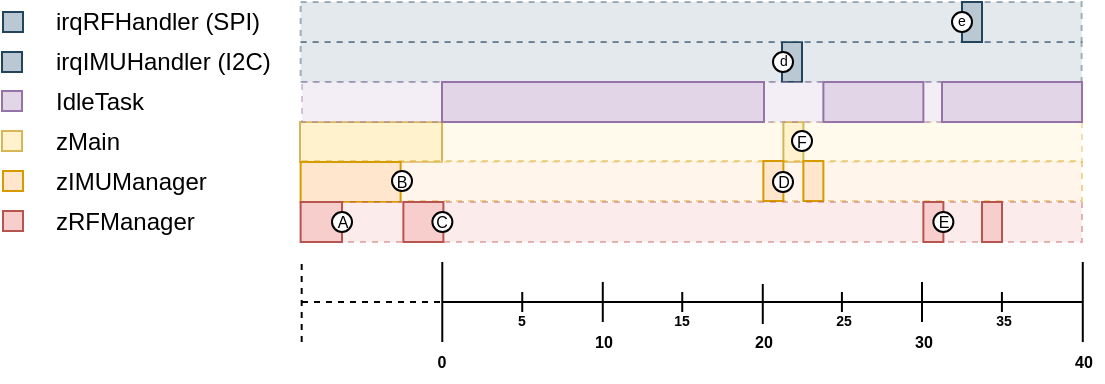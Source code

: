 <mxfile version="12.3.2" type="device" pages="1"><diagram id="cSuGzzFekDDAHzRVUqsY" name="1"><mxGraphModel dx="2354" dy="693" grid="1" gridSize="10" guides="1" tooltips="1" connect="1" arrows="1" fold="1" page="1" pageScale="1" pageWidth="1169" pageHeight="827" math="0" shadow="0"><root><mxCell id="0"/><mxCell id="1" parent="0"/><mxCell id="rkOUXAN77iIOM3Mfhc3u-1" value="" style="endArrow=none;html=1;" parent="1" edge="1"><mxGeometry width="50" height="50" relative="1" as="geometry"><mxPoint x="-659.61" y="390" as="sourcePoint"/><mxPoint x="-339.81" y="390" as="targetPoint"/></mxGeometry></mxCell><mxCell id="rkOUXAN77iIOM3Mfhc3u-5" value="" style="endArrow=none;html=1;" parent="1" edge="1"><mxGeometry width="50" height="50" relative="1" as="geometry"><mxPoint x="-579.61" y="400" as="sourcePoint"/><mxPoint x="-579.61" y="380" as="targetPoint"/></mxGeometry></mxCell><mxCell id="rkOUXAN77iIOM3Mfhc3u-6" value="" style="endArrow=none;html=1;" parent="1" edge="1"><mxGeometry width="50" height="50" relative="1" as="geometry"><mxPoint x="-499.61" y="401" as="sourcePoint"/><mxPoint x="-499.61" y="381" as="targetPoint"/></mxGeometry></mxCell><mxCell id="rkOUXAN77iIOM3Mfhc3u-7" value="" style="endArrow=none;html=1;" parent="1" edge="1"><mxGeometry width="50" height="50" relative="1" as="geometry"><mxPoint x="-420.01" y="400" as="sourcePoint"/><mxPoint x="-420.01" y="380" as="targetPoint"/></mxGeometry></mxCell><mxCell id="rkOUXAN77iIOM3Mfhc3u-9" value="" style="endArrow=none;html=1;" parent="1" edge="1"><mxGeometry width="50" height="50" relative="1" as="geometry"><mxPoint x="-339.61" y="410" as="sourcePoint"/><mxPoint x="-339.61" y="370" as="targetPoint"/></mxGeometry></mxCell><mxCell id="rkOUXAN77iIOM3Mfhc3u-15" value="" style="endArrow=none;html=1;" parent="1" edge="1"><mxGeometry width="50" height="50" relative="1" as="geometry"><mxPoint x="-659.86" y="410" as="sourcePoint"/><mxPoint x="-659.86" y="370" as="targetPoint"/></mxGeometry></mxCell><mxCell id="mVFFXMDGj7C6MJDyE9RA-14" value="" style="text;html=1;align=center;verticalAlign=middle;whiteSpace=wrap;rounded=0;fontSize=11;fillColor=#ffe6cc;strokeColor=#d79b00;" parent="1" vertex="1"><mxGeometry x="-879.5" y="324.5" width="10.0" height="10" as="geometry"/></mxCell><mxCell id="mVFFXMDGj7C6MJDyE9RA-17" value="zIMUManager" style="text;html=1;strokeColor=none;fillColor=none;align=left;verticalAlign=middle;whiteSpace=wrap;rounded=0;" parent="1" vertex="1"><mxGeometry x="-854.81" y="319.5" width="86" height="20" as="geometry"/></mxCell><mxCell id="DTuaA2-jYgeu0PcUdBHZ-1" value="zRFManager" style="text;html=1;strokeColor=none;fillColor=none;align=left;verticalAlign=middle;whiteSpace=wrap;rounded=0;" parent="1" vertex="1"><mxGeometry x="-854.81" y="340" width="85" height="20" as="geometry"/></mxCell><mxCell id="DTuaA2-jYgeu0PcUdBHZ-3" value="" style="text;html=1;align=center;verticalAlign=middle;whiteSpace=wrap;rounded=0;fontSize=11;fillColor=#f8cecc;strokeColor=#b85450;" parent="1" vertex="1"><mxGeometry x="-879.5" y="344.5" width="10.0" height="10" as="geometry"/></mxCell><mxCell id="DTuaA2-jYgeu0PcUdBHZ-25" value="zMain" style="text;html=1;strokeColor=none;fillColor=none;align=left;verticalAlign=middle;whiteSpace=wrap;rounded=0;" parent="1" vertex="1"><mxGeometry x="-854.81" y="300" width="45" height="20" as="geometry"/></mxCell><mxCell id="DTuaA2-jYgeu0PcUdBHZ-26" value="" style="rounded=0;whiteSpace=wrap;html=1;fillColor=#fff2cc;strokeColor=#d6b656;" parent="1" vertex="1"><mxGeometry x="-880" y="304.5" width="10" height="10" as="geometry"/></mxCell><mxCell id="k1w1IN7rpTPUnMOPxRSH-24" value="" style="endArrow=none;html=1;dashed=1;" parent="1" edge="1"><mxGeometry width="50" height="50" relative="1" as="geometry"><mxPoint x="-730" y="390" as="sourcePoint"/><mxPoint x="-660" y="390" as="targetPoint"/></mxGeometry></mxCell><mxCell id="k1w1IN7rpTPUnMOPxRSH-25" value="" style="endArrow=none;html=1;dashed=1;" parent="1" edge="1"><mxGeometry width="50" height="50" relative="1" as="geometry"><mxPoint x="-730.16" y="410" as="sourcePoint"/><mxPoint x="-730.16" y="370" as="targetPoint"/></mxGeometry></mxCell><mxCell id="j9ezfhy0TxpP28smiaYs-186" value="10" style="text;html=1;strokeColor=none;fillColor=none;align=center;verticalAlign=middle;whiteSpace=wrap;rounded=0;fontSize=8;fontStyle=1" parent="1" vertex="1"><mxGeometry x="-589.41" y="400" width="19.6" height="20" as="geometry"/></mxCell><mxCell id="j9ezfhy0TxpP28smiaYs-187" value="20" style="text;html=1;strokeColor=none;fillColor=none;align=center;verticalAlign=middle;whiteSpace=wrap;rounded=0;fontSize=8;fontStyle=1" parent="1" vertex="1"><mxGeometry x="-509.41" y="400" width="19.6" height="20" as="geometry"/></mxCell><mxCell id="j9ezfhy0TxpP28smiaYs-188" value="0" style="text;html=1;strokeColor=none;fillColor=none;align=center;verticalAlign=middle;whiteSpace=wrap;rounded=0;fontSize=8;fontStyle=1" parent="1" vertex="1"><mxGeometry x="-669.61" y="410" width="19.8" height="20" as="geometry"/></mxCell><mxCell id="j9ezfhy0TxpP28smiaYs-189" value="30" style="text;html=1;strokeColor=none;fillColor=none;align=center;verticalAlign=middle;whiteSpace=wrap;rounded=0;fontSize=8;fontStyle=1" parent="1" vertex="1"><mxGeometry x="-429.41" y="400" width="19.6" height="20" as="geometry"/></mxCell><mxCell id="j9ezfhy0TxpP28smiaYs-190" value="40" style="text;html=1;strokeColor=none;fillColor=none;align=center;verticalAlign=middle;whiteSpace=wrap;rounded=0;fontSize=8;fontStyle=1" parent="1" vertex="1"><mxGeometry x="-349.41" y="410" width="19.6" height="20" as="geometry"/></mxCell><mxCell id="j9ezfhy0TxpP28smiaYs-367" value="" style="endArrow=none;html=1;" parent="1" edge="1"><mxGeometry width="50" height="50" relative="1" as="geometry"><mxPoint x="-619.88" y="395" as="sourcePoint"/><mxPoint x="-619.88" y="385" as="targetPoint"/></mxGeometry></mxCell><mxCell id="j9ezfhy0TxpP28smiaYs-368" value="" style="endArrow=none;html=1;" parent="1" edge="1"><mxGeometry width="50" height="50" relative="1" as="geometry"><mxPoint x="-539.88" y="395" as="sourcePoint"/><mxPoint x="-539.88" y="385" as="targetPoint"/></mxGeometry></mxCell><mxCell id="j9ezfhy0TxpP28smiaYs-372" value="" style="endArrow=none;html=1;" parent="1" edge="1"><mxGeometry width="50" height="50" relative="1" as="geometry"><mxPoint x="-460.04" y="395" as="sourcePoint"/><mxPoint x="-460.04" y="385" as="targetPoint"/></mxGeometry></mxCell><mxCell id="j9ezfhy0TxpP28smiaYs-373" value="" style="endArrow=none;html=1;" parent="1" edge="1"><mxGeometry width="50" height="50" relative="1" as="geometry"><mxPoint x="-380.04" y="395" as="sourcePoint"/><mxPoint x="-380.04" y="385" as="targetPoint"/></mxGeometry></mxCell><mxCell id="j9ezfhy0TxpP28smiaYs-375" value="5" style="text;html=1;strokeColor=none;fillColor=none;align=center;verticalAlign=middle;whiteSpace=wrap;rounded=0;fontSize=7;fontStyle=1" parent="1" vertex="1"><mxGeometry x="-629.81" y="390" width="19.6" height="20" as="geometry"/></mxCell><mxCell id="j9ezfhy0TxpP28smiaYs-376" value="15" style="text;html=1;strokeColor=none;fillColor=none;align=center;verticalAlign=middle;whiteSpace=wrap;rounded=0;fontSize=7;fontStyle=1" parent="1" vertex="1"><mxGeometry x="-549.61" y="390" width="19.6" height="20" as="geometry"/></mxCell><mxCell id="j9ezfhy0TxpP28smiaYs-377" value="25" style="text;html=1;strokeColor=none;fillColor=none;align=center;verticalAlign=middle;whiteSpace=wrap;rounded=0;fontSize=7;fontStyle=1" parent="1" vertex="1"><mxGeometry x="-469.41" y="390" width="19.6" height="20" as="geometry"/></mxCell><mxCell id="j9ezfhy0TxpP28smiaYs-378" value="35" style="text;html=1;strokeColor=none;fillColor=none;align=center;verticalAlign=middle;whiteSpace=wrap;rounded=0;fontSize=7;fontStyle=1" parent="1" vertex="1"><mxGeometry x="-389.41" y="390" width="19.6" height="20" as="geometry"/></mxCell><mxCell id="pFYf5l3Ou9g-mMc2wg7k-3" value="" style="rounded=0;whiteSpace=wrap;html=1;fillColor=#bac8d3;strokeColor=#23445d;dashed=1;opacity=40;" parent="1" vertex="1"><mxGeometry x="-730.69" y="260" width="390.5" height="20" as="geometry"/></mxCell><mxCell id="pFYf5l3Ou9g-mMc2wg7k-4" value="" style="text;html=1;align=center;verticalAlign=middle;whiteSpace=wrap;rounded=0;fontSize=11;fillColor=#bac8d3;strokeColor=#23445d;" parent="1" vertex="1"><mxGeometry x="-880" y="265" width="10.0" height="10" as="geometry"/></mxCell><mxCell id="pFYf5l3Ou9g-mMc2wg7k-5" value="irqIMUHandler (I2C)" style="text;html=1;strokeColor=none;fillColor=none;align=left;verticalAlign=middle;whiteSpace=wrap;rounded=0;" parent="1" vertex="1"><mxGeometry x="-855" y="260" width="125" height="20" as="geometry"/></mxCell><mxCell id="pFYf5l3Ou9g-mMc2wg7k-8" value="" style="rounded=0;whiteSpace=wrap;html=1;fillColor=#bac8d3;strokeColor=#23445d;" parent="1" vertex="1"><mxGeometry x="-490" y="260" width="10" height="20" as="geometry"/></mxCell><mxCell id="pFYf5l3Ou9g-mMc2wg7k-10" value="d" style="ellipse;whiteSpace=wrap;html=1;aspect=fixed;fontSize=7;spacingRight=0;" parent="1" vertex="1"><mxGeometry x="-494.5" y="265" width="10" height="10" as="geometry"/></mxCell><mxCell id="fIS5cnIPtdWsrx3JStyj-1" value="" style="rounded=0;whiteSpace=wrap;html=1;fillColor=#bac8d3;strokeColor=#23445d;dashed=1;opacity=40;" parent="1" vertex="1"><mxGeometry x="-730.69" y="240" width="390.5" height="20" as="geometry"/></mxCell><mxCell id="fIS5cnIPtdWsrx3JStyj-2" value="" style="rounded=0;whiteSpace=wrap;html=1;fillColor=#bac8d3;strokeColor=#23445d;" parent="1" vertex="1"><mxGeometry x="-400" y="240" width="10" height="20" as="geometry"/></mxCell><mxCell id="fIS5cnIPtdWsrx3JStyj-3" value="e" style="ellipse;whiteSpace=wrap;html=1;aspect=fixed;fontSize=7;spacingRight=0;" parent="1" vertex="1"><mxGeometry x="-405.0" y="245" width="10" height="10" as="geometry"/></mxCell><mxCell id="fIS5cnIPtdWsrx3JStyj-4" value="irqRFHandler (SPI)" style="text;html=1;strokeColor=none;fillColor=none;align=left;verticalAlign=middle;whiteSpace=wrap;rounded=0;" parent="1" vertex="1"><mxGeometry x="-855" y="240" width="125" height="20" as="geometry"/></mxCell><mxCell id="fIS5cnIPtdWsrx3JStyj-5" value="" style="text;html=1;align=center;verticalAlign=middle;whiteSpace=wrap;rounded=0;fontSize=11;fillColor=#bac8d3;strokeColor=#23445d;" parent="1" vertex="1"><mxGeometry x="-879.5" y="245" width="10.0" height="10" as="geometry"/></mxCell><mxCell id="j9ezfhy0TxpP28smiaYs-318" value="" style="rounded=0;whiteSpace=wrap;html=1;strokeColor=#d6b656;fillColor=#fff2cc;dashed=1;opacity=40;" parent="1" vertex="1"><mxGeometry x="-730" y="300" width="390" height="20" as="geometry"/></mxCell><mxCell id="4M-pNYc3A5qvmiNOQtHQ-30" value="" style="rounded=0;whiteSpace=wrap;html=1;fillColor=#fff2cc;strokeColor=#d6b656;" parent="1" vertex="1"><mxGeometry x="-731" y="300" width="71" height="20" as="geometry"/></mxCell><mxCell id="4M-pNYc3A5qvmiNOQtHQ-129" value="" style="rounded=0;whiteSpace=wrap;html=1;fillColor=#fff2cc;strokeColor=#d6b656;" parent="1" vertex="1"><mxGeometry x="-489.31" y="300" width="10" height="20" as="geometry"/></mxCell><mxCell id="X_VAedyAPYrFVLIS0zvd-1" value="F" style="ellipse;whiteSpace=wrap;html=1;aspect=fixed;fontSize=8;" vertex="1" parent="1"><mxGeometry x="-485" y="304.5" width="10" height="10" as="geometry"/></mxCell><mxCell id="4M-pNYc3A5qvmiNOQtHQ-1" value="" style="rounded=0;whiteSpace=wrap;html=1;strokeColor=#d79b00;fillColor=#ffe6cc;dashed=1;opacity=40;" parent="1" vertex="1"><mxGeometry x="-730" y="319.5" width="390" height="20" as="geometry"/></mxCell><mxCell id="4M-pNYc3A5qvmiNOQtHQ-2" value="" style="rounded=0;whiteSpace=wrap;html=1;fillColor=#ffe6cc;strokeColor=#d79b00;" parent="1" vertex="1"><mxGeometry x="-730.69" y="320" width="50" height="20" as="geometry"/></mxCell><mxCell id="4M-pNYc3A5qvmiNOQtHQ-3" value="B" style="ellipse;whiteSpace=wrap;html=1;aspect=fixed;fontSize=8;spacingRight=0;" parent="1" vertex="1"><mxGeometry x="-685" y="324.5" width="10" height="10" as="geometry"/></mxCell><mxCell id="4M-pNYc3A5qvmiNOQtHQ-6" value="" style="rounded=0;whiteSpace=wrap;html=1;fillColor=#ffe6cc;strokeColor=#d79b00;" parent="1" vertex="1"><mxGeometry x="-499.31" y="319.5" width="10" height="20" as="geometry"/></mxCell><mxCell id="4M-pNYc3A5qvmiNOQtHQ-22" value="" style="rounded=0;whiteSpace=wrap;html=1;fillColor=#ffe6cc;strokeColor=#d79b00;" parent="1" vertex="1"><mxGeometry x="-479.31" y="319.5" width="10" height="20" as="geometry"/></mxCell><mxCell id="4M-pNYc3A5qvmiNOQtHQ-8" value="D" style="ellipse;whiteSpace=wrap;html=1;aspect=fixed;fontSize=8;" parent="1" vertex="1"><mxGeometry x="-494.5" y="325" width="10" height="10" as="geometry"/></mxCell><mxCell id="j9ezfhy0TxpP28smiaYs-272" value="" style="rounded=0;whiteSpace=wrap;html=1;strokeColor=#b85450;fillColor=#f8cecc;dashed=1;opacity=40;" parent="1" vertex="1"><mxGeometry x="-730" y="340" width="390" height="20" as="geometry"/></mxCell><mxCell id="j9ezfhy0TxpP28smiaYs-204" value="" style="rounded=0;whiteSpace=wrap;html=1;strokeColor=#b85450;fillColor=#f8cecc;" parent="1" vertex="1"><mxGeometry x="-390" y="340" width="10" height="20" as="geometry"/></mxCell><mxCell id="j9ezfhy0TxpP28smiaYs-205" value="" style="rounded=0;whiteSpace=wrap;html=1;fillColor=#f8cecc;strokeColor=#b85450;" parent="1" vertex="1"><mxGeometry x="-419.31" y="340" width="10" height="20" as="geometry"/></mxCell><mxCell id="j9ezfhy0TxpP28smiaYs-338" value="E" style="ellipse;whiteSpace=wrap;html=1;aspect=fixed;fontSize=8;spacingRight=0;" parent="1" vertex="1"><mxGeometry x="-414.31" y="345" width="10" height="10" as="geometry"/></mxCell><mxCell id="j9ezfhy0TxpP28smiaYs-138" value="" style="rounded=0;whiteSpace=wrap;html=1;fillColor=#f8cecc;strokeColor=#b85450;" parent="1" vertex="1"><mxGeometry x="-679.31" y="340" width="20" height="20" as="geometry"/></mxCell><mxCell id="MElpWSM9FPOYWnsPrE3x-22" value="" style="rounded=0;whiteSpace=wrap;html=1;fillColor=#f8cecc;strokeColor=#b85450;" parent="1" vertex="1"><mxGeometry x="-730.69" y="340" width="20.69" height="20" as="geometry"/></mxCell><mxCell id="j9ezfhy0TxpP28smiaYs-164" value="A" style="ellipse;whiteSpace=wrap;html=1;aspect=fixed;fontSize=8;spacingRight=-1;" parent="1" vertex="1"><mxGeometry x="-715" y="345" width="10" height="10" as="geometry"/></mxCell><mxCell id="j9ezfhy0TxpP28smiaYs-177" value="C" style="ellipse;whiteSpace=wrap;html=1;aspect=fixed;fontSize=8;align=center;verticalAlign=middle;spacingRight=0;spacingLeft=0;" parent="1" vertex="1"><mxGeometry x="-664.81" y="345" width="10" height="10" as="geometry"/></mxCell><mxCell id="X_VAedyAPYrFVLIS0zvd-2" value="" style="rounded=0;whiteSpace=wrap;html=1;strokeColor=#9673a6;fillColor=#e1d5e7;dashed=1;opacity=40;" vertex="1" parent="1"><mxGeometry x="-730" y="280" width="390" height="20" as="geometry"/></mxCell><mxCell id="X_VAedyAPYrFVLIS0zvd-3" value="IdleTask" style="text;html=1;strokeColor=none;fillColor=none;align=left;verticalAlign=middle;whiteSpace=wrap;rounded=0;" vertex="1" parent="1"><mxGeometry x="-854.81" y="280" width="45" height="20" as="geometry"/></mxCell><mxCell id="X_VAedyAPYrFVLIS0zvd-4" value="" style="rounded=0;whiteSpace=wrap;html=1;fillColor=#e1d5e7;strokeColor=#9673a6;" vertex="1" parent="1"><mxGeometry x="-880" y="284.5" width="10" height="10" as="geometry"/></mxCell><mxCell id="X_VAedyAPYrFVLIS0zvd-5" value="" style="rounded=0;whiteSpace=wrap;html=1;fillColor=#e1d5e7;strokeColor=#9673a6;" vertex="1" parent="1"><mxGeometry x="-660" y="280" width="161" height="20" as="geometry"/></mxCell><mxCell id="X_VAedyAPYrFVLIS0zvd-6" value="" style="rounded=0;whiteSpace=wrap;html=1;fillColor=#e1d5e7;strokeColor=#9673a6;" vertex="1" parent="1"><mxGeometry x="-469.31" y="280" width="50" height="20" as="geometry"/></mxCell><mxCell id="X_VAedyAPYrFVLIS0zvd-8" value="" style="rounded=0;whiteSpace=wrap;html=1;fillColor=#e1d5e7;strokeColor=#9673a6;" vertex="1" parent="1"><mxGeometry x="-410" y="280" width="70" height="20" as="geometry"/></mxCell></root></mxGraphModel></diagram></mxfile>